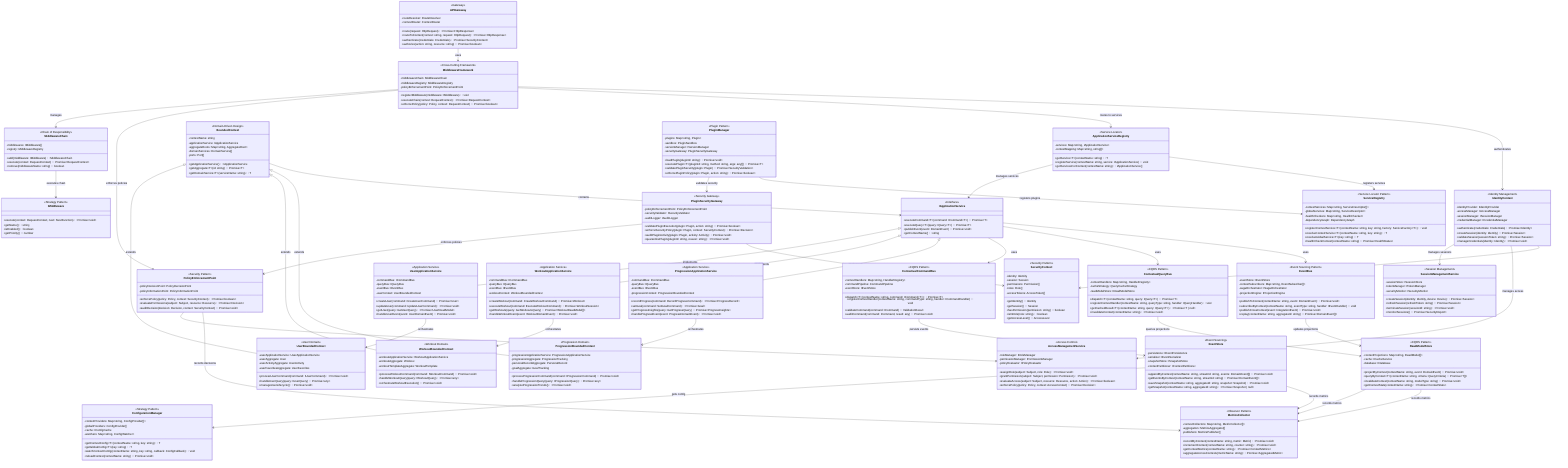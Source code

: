 classDiagram
    %% ===== PRESENTATION LAYER =====
    class APIGateway {
        <<Gateway>>
        -routeResolver: RouteResolver
        -contextRouter: ContextRouter
        +route(request: HttpRequest): Promise~HttpResponse~
        +routeToContext(context: string, request: HttpRequest): Promise~HttpResponse~
        +authenticate(credentials: Credentials): Promise~SecurityContext~
        +authorize(action: string, resource: string): Promise~boolean~
    }
    
    %% ===== CROSS-CUTTING MIDDLEWARE FRAMEWORK =====
    class MiddlewareFramework {
        <<Cross-Cutting Framework>>
        -middlewareChain: MiddlewareChain
        -middlewareRegistry: MiddlewareRegistry
        -policyEnforcementPoint: PolicyEnforcementPoint
        +registerMiddleware(middleware: IMiddleware): void
        +executeChain(context: RequestContext): Promise~RequestContext~
        +enforcePolicy(policy: Policy, context: RequestContext): Promise~boolean~
    }
    
    class MiddlewareChain {
        <<Chain of Responsibility>>
        -middlewares: IMiddleware[]
        -registry: MiddlewareRegistry
        +add(middleware: IMiddleware): MiddlewareChain
        +execute(context: RequestContext): Promise~RequestContext~
        +remove(middlewareName: string): boolean
    }
    
    class PolicyEnforcementPoint {
        <<Security Pattern>>
        -policyDecisionPoint: PolicyDecisionPoint
        -policyInformationPoint: PolicyInformationPoint
        +enforcePolicy(policy: Policy, context: SecurityContext): Promise~boolean~
        +evaluatePermissions(subject: Subject, resource: Resource): Promise~Decision~
        +auditDecision(decision: Decision, context: SecurityContext): Promise~void~
    }
    
    class IMiddleware {
        <<Strategy Pattern>>
        +execute(context: RequestContext, next: NextFunction): Promise~void~
        +getName(): string
        +isEnabled(): boolean
        +getPriority(): number
    }
    
    %% ===== APPLICATION LAYER - DECOMPOSED SERVICES =====
    class ApplicationServiceRegistry {
        <<Service Locator>>
        -services: Map~string, IApplicationService~
        -contextMapping: Map~string, string[]~
        +getService~T~(contextName: string): T
        +registerService(contextName: string, service: IApplicationService): void
        +getServicesForContext(contextName: string): IApplicationService[]
    }
    
    class IApplicationService {
        <<Interface>>
        +executeCommand~T~(command: ICommand~T~): Promise~T~
        +executeQuery~T~(query: IQuery~T~): Promise~T~
        +publishEvent(event: DomainEvent): Promise~void~
        +getContextName(): string
    }
    
    class UserApplicationService {
        <<Application Service>>
        -commandBus: ICommandBus
        -queryBus: IQueryBus
        -eventBus: IEventBus
        -userContext: UserBoundedContext
        +createUser(command: CreateUserCommand): Promise~User~
        +updateUser(command: UpdateUserCommand): Promise~void~
        +getUser(query: GetUserQuery): Promise~UserReadModel~
        +handleUserEvent(event: UserDomainEvent): Promise~void~
    }
    
    class WorkoutApplicationService {
        <<Application Service>>
        -commandBus: ICommandBus
        -queryBus: IQueryBus
        -eventBus: IEventBus
        -workoutContext: WorkoutBoundedContext
        +createWorkout(command: CreateWorkoutCommand): Promise~Workout~
        +executeWorkout(command: ExecuteWorkoutCommand): Promise~WorkoutSession~
        +getWorkouts(query: GetWorkoutsQuery): Promise~WorkoutReadModel[]~
        +handleWorkoutEvent(event: WorkoutDomainEvent): Promise~void~
    }
    
    class ProgressionApplicationService {
        <<Application Service>>
        -commandBus: ICommandBus
        -queryBus: IQueryBus
        -eventBus: IEventBus
        -progressionContext: ProgressionBoundedContext
        +recordProgress(command: RecordProgressCommand): Promise~ProgressRecord~
        +setGoal(command: SetGoalCommand): Promise~Goal~
        +getProgressInsights(query: GetProgressQuery): Promise~ProgressInsights~
        +handleProgressEvent(event: ProgressDomainEvent): Promise~void~
    }
    
    %% ===== IDENTITY & ACCESS MANAGEMENT =====
    class IdentityContext {
        <<Identity Management>>
        -identityProvider: IIdentityProvider
        -accessManager: IAccessManager
        -sessionManager: ISessionManager
        -credentialManager: ICredentialManager
        +authenticate(credentials: Credentials): Promise~Identity~
        +createSession(identity: Identity): Promise~Session~
        +validateSession(sessionToken: string): Promise~Session~
        +manageCredentials(identity: Identity): Promise~void~
    }
    
    class AccessManagementService {
        <<Access Control>>
        -roleManager: IRoleManager
        -permissionManager: IPermissionManager
        -policyEvaluator: IPolicyEvaluator
        +assignRole(subject: Subject, role: Role): Promise~void~
        +grantPermission(subject: Subject, permission: Permission): Promise~void~
        +evaluateAccess(subject: Subject, resource: Resource, action: Action): Promise~boolean~
        +enforcePolicy(policy: Policy, context: AccessContext): Promise~Decision~
    }
    
    class SessionManagementService {
        <<Session Management>>
        -sessionStore: ISessionStore
        -tokenManager: ITokenManager
        -securityMonitor: ISecurityMonitor
        +createSession(identity: Identity, device: Device): Promise~Session~
        +refreshSession(refreshToken: string): Promise~Session~
        +terminateSession(sessionId: string): Promise~void~
        +monitorSessions(): Promise~SecurityReport~
    }
    
    %% ===== ENHANCED BOUNDED CONTEXT STRUCTURE =====
    class BoundedContext {
        <<Domain-Driven Design>>
        -contextName: string
        -applicationService: IApplicationService
        -aggregateRoots: Map~string, AggregateRoot~
        -domainServices: DomainService[]
        -ports: Port[]
        +getApplicationService(): IApplicationService
        +getAggregate~T~(id: string): Promise~T~
        +getDomainService~T~(serviceName: string): T
    }
    
    class UserBoundedContext {
        <<User Domain>>
        -userApplicationService: UserApplicationService
        -userAggregate: User
        -userActivityAggregate: UserActivity
        -userFavoritesAggregate: UserFavorites
        +processUserCommand(command: IUserCommand): Promise~void~
        +handleUserQuery(query: IUserQuery): Promise~any~
        +manageUserLifecycle(): Promise~void~
    }
    
    class WorkoutBoundedContext {
        <<Workout Domain>>
        -workoutApplicationService: WorkoutApplicationService
        -workoutAggregate: Workout
        -workoutTemplateAggregate: WorkoutTemplate
        +processWorkoutCommand(command: IWorkoutCommand): Promise~void~
        +handleWorkoutQuery(query: IWorkoutQuery): Promise~any~
        +orchestrateWorkoutExecution(): Promise~void~
    }
    
    class ProgressionBoundedContext {
        <<Progression Domain>>
        -progressionApplicationService: ProgressionApplicationService
        -progressionAggregate: ProgressionTracking
        -personalRecordAggregate: PersonalRecord
        -goalAggregate: GoalTracking
        +processProgressionCommand(command: IProgressionCommand): Promise~void~
        +handleProgressionQuery(query: IProgressionQuery): Promise~any~
        +analyzeProgressionTrends(): Promise~void~
    }
    
    %% ===== ENHANCED CQRS WITH CONTEXT SEPARATION =====
    class ContextualCommandBus {
        <<CQRS Pattern>>
        -contextHandlers: Map~string, HandlerRegistry~
        -commandPipeline: CommandPipeline
        -eventStore: IEventStore
        +dispatch~T~(contextName: string, command: ICommand~T~): Promise~T~
        +registerContextHandler(contextName: string, commandType: string, handler: ICommandHandler): void
        +validateCommand(command: ICommand): ValidationResult
        +auditCommand(command: ICommand, result: any): Promise~void~
    }
    
    class ContextualQueryBus {
        <<CQRS Pattern>>
        -contextHandlers: Map~string, HandlerRegistry~
        -cacheStrategy: QueryCacheStrategy
        -readModelStore: IReadModelStore
        +dispatch~T~(contextName: string, query: IQuery~T~): Promise~T~
        +registerContextHandler(contextName: string, queryType: string, handler: IQueryHandler): void
        +getCachedResult~T~(contextName: string, query: IQuery~T~): Promise~T | null~
        +invalidateContext(contextName: string): Promise~void~
    }
    
    class EventBus {
        <<Event Sourcing Pattern>>
        -eventStore: IEventStore
        -contextSubscribers: Map~string, EventSubscriber[]~
        -sagaOrchestrator: ISagaOrchestrator
        -projectionEngine: IProjectionEngine
        +publishToContext(contextName: string, event: DomainEvent): Promise~void~
        +subscribeByContext(contextName: string, eventType: string, handler: IEventHandler): void
        +publishCrossContext(event: IntegrationEvent): Promise~void~
        +replay(contextName: string, aggregateId: string): Promise~DomainEvent[]~
    }
    
    %% ===== ENHANCED PLUGIN SYSTEM WITH SECURITY =====
    class PluginManager {
        <<Plugin Pattern>>
        -plugins: Map~string, Plugin~
        -sandbox: PluginSandbox
        -versionManager: IVersionManager
        -securityGateway: PluginSecurityGateway
        +loadPlugin(pluginId: string): Promise~void~
        +executePlugin~T~(pluginId: string, method: string, args: any[]): Promise~T~
        +validatePluginSecurity(plugin: Plugin): Promise~SecurityValidation~
        +enforcePluginPolicy(plugin: Plugin, action: string): Promise~boolean~
    }
    
    class PluginSecurityGateway {
        <<Security Gateway>>
        -policyEnforcementPoint: PolicyEnforcementPoint
        -securityValidator: ISecurityValidator
        -auditLogger: IAuditLogger
        +validatePluginExecution(plugin: Plugin, action: string): Promise~boolean~
        +enforceSecurityPolicy(plugin: Plugin, context: SecurityContext): Promise~Decision~
        +auditPluginActivity(plugin: Plugin, activity: Activity): Promise~void~
        +quarantinePlugin(pluginId: string, reason: string): Promise~void~
    }
    
    %% ===== ENHANCED INFRASTRUCTURE COMPONENTS =====
    class SecurityContext {
        <<Security Pattern>>
        -identity: Identity
        -session: Session
        -permissions: Permission[]
        -roles: Role[]
        -accessTokens: AccessToken[]
        +getIdentity(): Identity
        +getSession(): Session
        +hasPermission(permission: string): boolean
        +isInRole(role: string): boolean
        +getAccessLevel(): AccessLevel
    }
    
    class EventStore {
        <<Event Sourcing>>
        -persistence: IEventPersistence
        -serializer: IEventSerializer
        -snapshotStore: ISnapshotStore
        -contextPartitioner: IContextPartitioner
        +appendByContext(contextName: string, streamId: string, events: DomainEvent[]): Promise~void~
        +getEventsByContext(contextName: string, streamId: string): Promise~DomainEvent[]~
        +saveSnapshot(contextName: string, aggregateId: string, snapshot: Snapshot): Promise~void~
        +getSnapshot(contextName: string, aggregateId: string): Promise~Snapshot | null~
    }
    
    class ReadModelStore {
        <<CQRS Pattern>>
        -contextProjections: Map~string, ReadModel[]~
        -cache: ICacheService
        -database: IDatabase
        +projectByContext(contextName: string, event: DomainEvent): Promise~void~
        +queryByContext~T~(contextName: string, criteria: QueryCriteria): Promise~T[]~
        +invalidateContext(contextName: string, modelType: string): Promise~void~
        +getContextStats(contextName: string): Promise~ContextStats~
    }
    
    %% ===== CROSS-CUTTING ENHANCED SERVICES =====
    class ServiceRegistry {
        <<Service Locator Pattern>>
        -contextServices: Map~string, ServiceDescriptor[]~
        -globalServices: Map~string, ServiceDescriptor~
        -healthCheckers: Map~string, HealthChecker~
        -dependencyGraph: DependencyGraph
        +registerContextService~T~(contextName: string, key: string, factory: ServiceFactory~T~): void
        +resolveContextService~T~(contextName: string, key: string): T
        +resolveGlobalService~T~(key: string): T
        +healthCheckContext(contextName: string): Promise~HealthStatus~
    }
    
    class MetricsCollector {
        <<Observer Pattern>>
        -contextCollectors: Map~string, MetricCollector[]~
        -aggregators: MetricsAggregator[]
        -publishers: MetricsPublisher[]
        +recordByContext(contextName: string, metric: Metric): Promise~void~
        +incrementContext(contextName: string, counter: string): Promise~void~
        +getContextMetrics(contextName: string): Promise~ContextMetrics~
        +aggregateAcrossContexts(metricName: string): Promise~AggregatedMetric~
    }
    
    class ConfigurationManager {
        <<Strategy Pattern>>
        -contextProviders: Map~string, ConfigProvider[]~
        -globalProviders: ConfigProvider[]
        -cache: IConfigCache
        -watchers: Map~string, ConfigWatcher~
        +getContextConfig~T~(contextName: string, key: string): T
        +getGlobalConfig~T~(key: string): T
        +watchContextConfig(contextName: string, key: string, callback: ConfigCallback): void
        +reloadContext(contextName: string): Promise~void~
    }
    
    %% ===== RELATIONSHIPS =====
    
    %% Presentation to Cross-Cutting Framework
    APIGateway --> MiddlewareFramework : uses
    MiddlewareFramework --> MiddlewareChain : manages
    MiddlewareFramework --> PolicyEnforcementPoint : enforces policies
    MiddlewareChain --> IMiddleware : executes chain
    
    %% Cross-Cutting to Application Services
    MiddlewareFramework --> ApplicationServiceRegistry : routes to services
    ApplicationServiceRegistry --> IApplicationService : manages services
    
    %% Application Service Implementations
    IApplicationService <|-- UserApplicationService : implements
    IApplicationService <|-- WorkoutApplicationService : implements
    IApplicationService <|-- ProgressionApplicationService : implements
    
    %% Application Services to Bounded Contexts
    UserApplicationService --> UserBoundedContext : orchestrates
    WorkoutApplicationService --> WorkoutBoundedContext : orchestrates
    ProgressionApplicationService --> ProgressionBoundedContext : orchestrates
    
    %% Bounded Context Structure
    BoundedContext <|-- UserBoundedContext : extends
    BoundedContext <|-- WorkoutBoundedContext : extends
    BoundedContext <|-- ProgressionBoundedContext : extends
    BoundedContext --> IApplicationService : contains
    
    %% Enhanced CQRS Relationships
    IApplicationService --> ContextualCommandBus : uses
    IApplicationService --> ContextualQueryBus : uses
    IApplicationService --> EventBus : uses
    
    ContextualCommandBus --> EventStore : persists events
    ContextualQueryBus --> ReadModelStore : queries projections
    EventBus --> ReadModelStore : updates projections
    
    %% Identity & Access Management
    MiddlewareFramework --> IdentityContext : authenticates
    PolicyEnforcementPoint --> AccessManagementService : authorizes
    IdentityContext --> SessionManagementService : manages sessions
    IdentityContext --> AccessManagementService : manages access
    
    %% Enhanced Plugin System
    PluginManager --> PluginSecurityGateway : validates security
    PluginSecurityGateway --> PolicyEnforcementPoint : enforces policies
    PluginSecurityGateway --> SecurityContext : uses context
    
    %% Cross-Cutting Service Dependencies
    ApplicationServiceRegistry --> ServiceRegistry : registers services
    EventStore --> ConfigurationManager : gets config
    ReadModelStore --> MetricsCollector : records metrics
    IdentityContext --> SecurityContext : creates context
    
    %% Enhanced Infrastructure Relationships
    EventStore --> MetricsCollector : records metrics
    ReadModelStore --> MetricsCollector : records metrics
    PluginManager --> ServiceRegistry : registers plugins
    PolicyEnforcementPoint --> MetricsCollector : records decisions